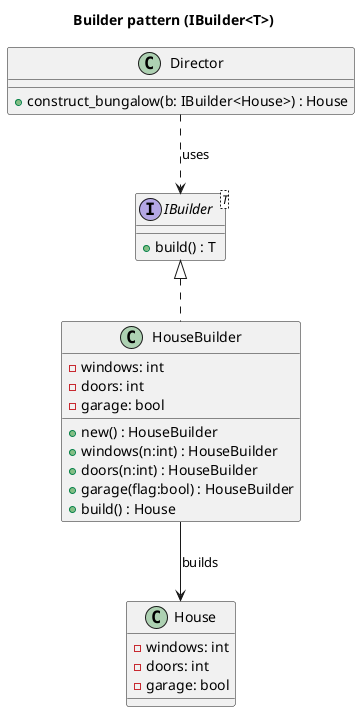 @startuml Builder
title Builder pattern (IBuilder<T>)
interface "IBuilder<T>" as IBuilder_T {
    +build() : T
}

class House {
    -windows: int
    -doors: int
    -garage: bool
}

class HouseBuilder {
    -windows: int
    -doors: int
    -garage: bool
    +new() : HouseBuilder
    +windows(n:int) : HouseBuilder
    +doors(n:int) : HouseBuilder
    +garage(flag:bool) : HouseBuilder
    +build() : House
}

class Director {
    +construct_bungalow(b: IBuilder<House>) : House
}

IBuilder_T <|.. HouseBuilder
Director ..> IBuilder_T : uses
HouseBuilder --> House : builds

@enduml
